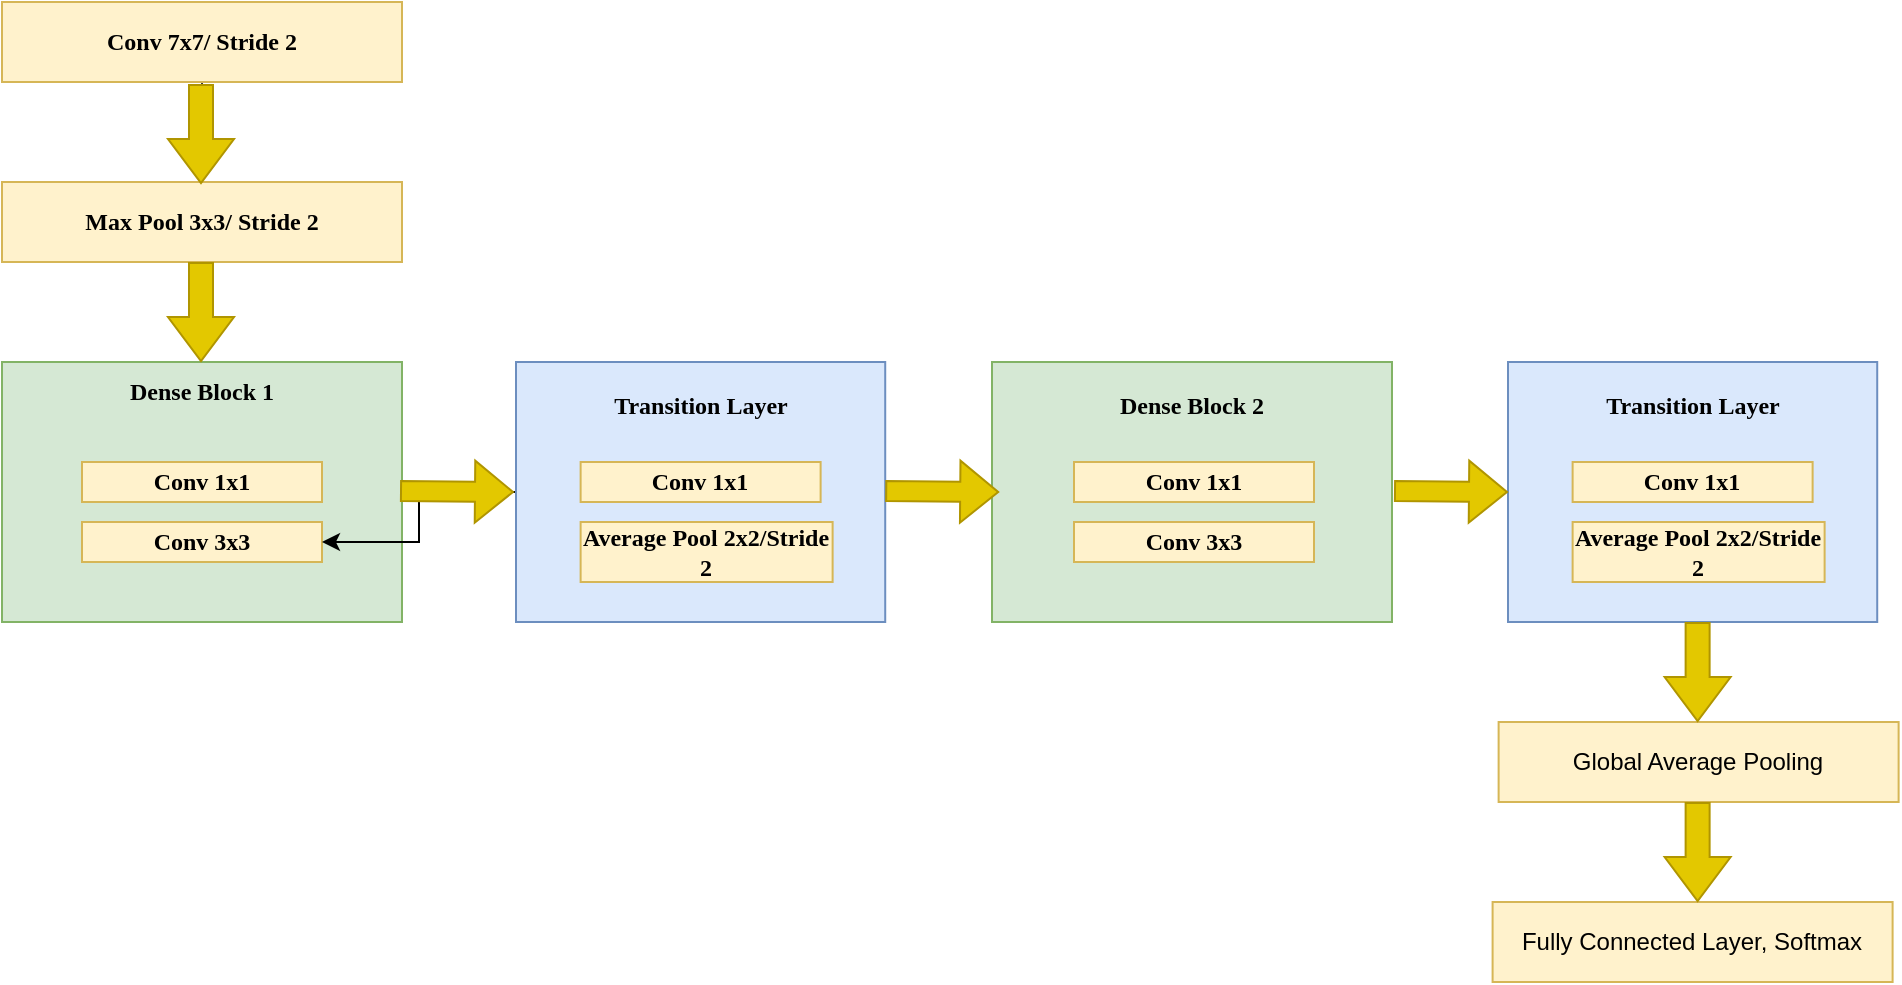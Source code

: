 <mxfile version="20.0.1" type="github">
  <diagram id="lazU5OvHfyAV0OO9t7CG" name="Page-1">
    <mxGraphModel dx="1422" dy="772" grid="1" gridSize="10" guides="1" tooltips="1" connect="1" arrows="1" fold="1" page="1" pageScale="1" pageWidth="1100" pageHeight="850" math="0" shadow="0">
      <root>
        <mxCell id="0" />
        <mxCell id="1" parent="0" />
        <mxCell id="tgbIbMeUaIrSX3RmPcg8-1" value="&lt;div align=&quot;center&quot;&gt;&lt;font face=&quot;Comic Sans MS&quot;&gt;&lt;b&gt;Dense Block 1&lt;/b&gt;&lt;/font&gt;&lt;/div&gt;&lt;div align=&quot;center&quot;&gt;&lt;font face=&quot;Comic Sans MS&quot;&gt;&lt;b&gt;&lt;br&gt;&lt;/b&gt;&lt;/font&gt;&lt;/div&gt;&lt;div align=&quot;center&quot;&gt;&lt;font face=&quot;Comic Sans MS&quot;&gt;&lt;b&gt;&lt;br&gt;&lt;/b&gt;&lt;/font&gt;&lt;/div&gt;&lt;div align=&quot;center&quot;&gt;&lt;font face=&quot;Comic Sans MS&quot;&gt;&lt;b&gt;&lt;br&gt;&lt;/b&gt;&lt;/font&gt;&lt;/div&gt;&lt;div align=&quot;center&quot;&gt;&lt;font face=&quot;Comic Sans MS&quot;&gt;&lt;b&gt;&lt;br&gt;&lt;/b&gt;&lt;/font&gt;&lt;/div&gt;&lt;div align=&quot;center&quot;&gt;&lt;font face=&quot;Comic Sans MS&quot;&gt;&lt;b&gt;&lt;br&gt;&lt;/b&gt;&lt;/font&gt;&lt;/div&gt;&lt;div align=&quot;center&quot;&gt;&lt;font face=&quot;Comic Sans MS&quot;&gt;&lt;b&gt;&lt;br&gt;&lt;/b&gt;&lt;/font&gt;&lt;/div&gt;&amp;nbsp;&amp;nbsp;&amp;nbsp;&amp;nbsp;&amp;nbsp;&amp;nbsp;&amp;nbsp;&amp;nbsp;&amp;nbsp;&amp;nbsp;&amp;nbsp;&amp;nbsp;&amp;nbsp;&amp;nbsp;&amp;nbsp;&amp;nbsp;&amp;nbsp;&amp;nbsp;&amp;nbsp;&amp;nbsp;&amp;nbsp;&amp;nbsp;&amp;nbsp;&amp;nbsp;&amp;nbsp;&amp;nbsp;&amp;nbsp;&amp;nbsp;&amp;nbsp;&amp;nbsp;&amp;nbsp;&amp;nbsp;&amp;nbsp;&amp;nbsp;&amp;nbsp;&amp;nbsp;&amp;nbsp;&amp;nbsp;&amp;nbsp;&amp;nbsp;&amp;nbsp;&amp;nbsp;&amp;nbsp;&amp;nbsp;&amp;nbsp;&amp;nbsp;&amp;nbsp;&amp;nbsp;&amp;nbsp;&amp;nbsp;&amp;nbsp;&amp;nbsp; " style="rounded=0;whiteSpace=wrap;html=1;fillColor=#d5e8d4;strokeColor=#82b366;shadow=0;sketch=0;glass=0;rotation=0;backgroundOutline=1;align=center;" vertex="1" parent="1">
          <mxGeometry x="10" y="370" width="200" height="130" as="geometry" />
        </mxCell>
        <mxCell id="tgbIbMeUaIrSX3RmPcg8-2" value="&lt;b&gt;&lt;font face=&quot;Comic Sans MS&quot;&gt;Conv 1x1&lt;/font&gt;&lt;/b&gt;" style="rounded=0;whiteSpace=wrap;html=1;fillColor=#fff2cc;strokeColor=#d6b656;" vertex="1" parent="1">
          <mxGeometry x="50" y="420" width="120" height="20" as="geometry" />
        </mxCell>
        <mxCell id="tgbIbMeUaIrSX3RmPcg8-3" value="&lt;b&gt;&lt;font face=&quot;Comic Sans MS&quot;&gt;Conv 3x3&lt;/font&gt;&lt;/b&gt;" style="rounded=0;whiteSpace=wrap;html=1;fillColor=#fff2cc;strokeColor=#d6b656;" vertex="1" parent="1">
          <mxGeometry x="50" y="450" width="120" height="20" as="geometry" />
        </mxCell>
        <mxCell id="tgbIbMeUaIrSX3RmPcg8-26" value="" style="edgeStyle=orthogonalEdgeStyle;rounded=0;orthogonalLoop=1;jettySize=auto;html=1;fontFamily=Comic Sans MS;" edge="1" parent="1" source="tgbIbMeUaIrSX3RmPcg8-10" target="tgbIbMeUaIrSX3RmPcg8-3">
          <mxGeometry relative="1" as="geometry" />
        </mxCell>
        <mxCell id="tgbIbMeUaIrSX3RmPcg8-10" value="&lt;blockquote&gt;&lt;b&gt;&lt;font face=&quot;Comic Sans MS&quot;&gt;Transition Layer&lt;br&gt;&lt;br&gt;&lt;br&gt;&lt;br&gt;&lt;br&gt;&lt;br&gt;&lt;br&gt;&lt;/font&gt;&lt;/b&gt;&lt;/blockquote&gt;" style="rounded=0;whiteSpace=wrap;html=1;fillColor=#dae8fc;strokeColor=#6c8ebf;shadow=0;sketch=0;glass=0;rotation=0;backgroundOutline=1;align=center;" vertex="1" parent="1">
          <mxGeometry x="267" y="370" width="184.61" height="130" as="geometry" />
        </mxCell>
        <mxCell id="tgbIbMeUaIrSX3RmPcg8-11" value="&lt;b&gt;&lt;font face=&quot;Comic Sans MS&quot;&gt;Conv 1x1&lt;/font&gt;&lt;/b&gt;" style="rounded=0;whiteSpace=wrap;html=1;fillColor=#fff2cc;strokeColor=#d6b656;" vertex="1" parent="1">
          <mxGeometry x="299.31" y="420" width="120" height="20" as="geometry" />
        </mxCell>
        <mxCell id="tgbIbMeUaIrSX3RmPcg8-12" value="&lt;b&gt;&lt;font face=&quot;Comic Sans MS&quot;&gt;Average Pool 2x2/Stride 2&lt;/font&gt;&lt;/b&gt;" style="rounded=0;whiteSpace=wrap;html=1;fillColor=#fff2cc;strokeColor=#d6b656;" vertex="1" parent="1">
          <mxGeometry x="299.31" y="450" width="126" height="30" as="geometry" />
        </mxCell>
        <mxCell id="tgbIbMeUaIrSX3RmPcg8-13" value="&lt;div align=&quot;center&quot;&gt;&lt;font face=&quot;Comic Sans MS&quot;&gt;&lt;b&gt;Dense Block 2&lt;br&gt;&lt;/b&gt;&lt;/font&gt;&lt;/div&gt;&lt;div align=&quot;center&quot;&gt;&lt;font face=&quot;Comic Sans MS&quot;&gt;&lt;b&gt;&lt;br&gt;&lt;/b&gt;&lt;/font&gt;&lt;/div&gt;&lt;div align=&quot;center&quot;&gt;&lt;font face=&quot;Comic Sans MS&quot;&gt;&lt;b&gt;&lt;br&gt;&lt;/b&gt;&lt;/font&gt;&lt;/div&gt;&lt;div align=&quot;center&quot;&gt;&lt;font face=&quot;Comic Sans MS&quot;&gt;&lt;b&gt;&lt;br&gt;&lt;/b&gt;&lt;/font&gt;&lt;/div&gt;&lt;div align=&quot;center&quot;&gt;&lt;font face=&quot;Comic Sans MS&quot;&gt;&lt;b&gt;&lt;br&gt;&lt;/b&gt;&lt;/font&gt;&lt;/div&gt;&lt;div align=&quot;center&quot;&gt;&lt;font face=&quot;Comic Sans MS&quot;&gt;&lt;b&gt;&lt;br&gt;&lt;/b&gt;&lt;/font&gt;&lt;/div&gt;&lt;div align=&quot;center&quot;&gt;&lt;font face=&quot;Comic Sans MS&quot;&gt;&lt;b&gt;&lt;br&gt;&lt;/b&gt;&lt;/font&gt;&lt;/div&gt;" style="rounded=0;whiteSpace=wrap;html=1;fillColor=#d5e8d4;strokeColor=#82b366;shadow=0;sketch=0;glass=0;rotation=0;backgroundOutline=1;align=center;" vertex="1" parent="1">
          <mxGeometry x="505" y="370" width="200" height="130" as="geometry" />
        </mxCell>
        <mxCell id="tgbIbMeUaIrSX3RmPcg8-14" value="&lt;b&gt;&lt;font face=&quot;Comic Sans MS&quot;&gt;Conv 1x1&lt;/font&gt;&lt;/b&gt;" style="rounded=0;whiteSpace=wrap;html=1;fillColor=#fff2cc;strokeColor=#d6b656;" vertex="1" parent="1">
          <mxGeometry x="546" y="420" width="120" height="20" as="geometry" />
        </mxCell>
        <mxCell id="tgbIbMeUaIrSX3RmPcg8-15" value="&lt;b&gt;&lt;font face=&quot;Comic Sans MS&quot;&gt;Conv 3x3&lt;/font&gt;&lt;/b&gt;" style="rounded=0;whiteSpace=wrap;html=1;fillColor=#fff2cc;strokeColor=#d6b656;" vertex="1" parent="1">
          <mxGeometry x="546" y="450" width="120" height="20" as="geometry" />
        </mxCell>
        <mxCell id="tgbIbMeUaIrSX3RmPcg8-16" value="&lt;blockquote&gt;&lt;b&gt;&lt;font face=&quot;Comic Sans MS&quot;&gt;Transition Layer&lt;br&gt;&lt;br&gt;&lt;br&gt;&lt;br&gt;&lt;br&gt;&lt;br&gt;&lt;br&gt;&lt;/font&gt;&lt;/b&gt;&lt;/blockquote&gt;" style="rounded=0;whiteSpace=wrap;html=1;fillColor=#dae8fc;strokeColor=#6c8ebf;shadow=0;sketch=0;glass=0;rotation=0;backgroundOutline=1;align=center;" vertex="1" parent="1">
          <mxGeometry x="763" y="370" width="184.61" height="130" as="geometry" />
        </mxCell>
        <mxCell id="tgbIbMeUaIrSX3RmPcg8-17" value="&lt;b&gt;&lt;font face=&quot;Comic Sans MS&quot;&gt;Conv 1x1&lt;/font&gt;&lt;/b&gt;" style="rounded=0;whiteSpace=wrap;html=1;fillColor=#fff2cc;strokeColor=#d6b656;" vertex="1" parent="1">
          <mxGeometry x="795.31" y="420" width="120" height="20" as="geometry" />
        </mxCell>
        <mxCell id="tgbIbMeUaIrSX3RmPcg8-18" value="&lt;b&gt;&lt;font face=&quot;Comic Sans MS&quot;&gt;Average Pool 2x2/Stride 2&lt;/font&gt;&lt;/b&gt;" style="rounded=0;whiteSpace=wrap;html=1;fillColor=#fff2cc;strokeColor=#d6b656;" vertex="1" parent="1">
          <mxGeometry x="795.31" y="450" width="126" height="30" as="geometry" />
        </mxCell>
        <mxCell id="tgbIbMeUaIrSX3RmPcg8-19" value="" style="shape=flexArrow;endArrow=classic;html=1;rounded=0;fontFamily=Comic Sans MS;fillColor=#e3c800;strokeColor=#B09500;" edge="1" parent="1">
          <mxGeometry width="50" height="50" relative="1" as="geometry">
            <mxPoint x="209" y="434.5" as="sourcePoint" />
            <mxPoint x="266" y="435" as="targetPoint" />
          </mxGeometry>
        </mxCell>
        <mxCell id="tgbIbMeUaIrSX3RmPcg8-20" value="" style="shape=flexArrow;endArrow=classic;html=1;rounded=0;fontFamily=Comic Sans MS;fillColor=#e3c800;strokeColor=#B09500;" edge="1" parent="1">
          <mxGeometry width="50" height="50" relative="1" as="geometry">
            <mxPoint x="451.61" y="434.5" as="sourcePoint" />
            <mxPoint x="508.61" y="435" as="targetPoint" />
          </mxGeometry>
        </mxCell>
        <mxCell id="tgbIbMeUaIrSX3RmPcg8-21" value="" style="shape=flexArrow;endArrow=classic;html=1;rounded=0;fontFamily=Comic Sans MS;fillColor=#e3c800;strokeColor=#B09500;" edge="1" parent="1">
          <mxGeometry width="50" height="50" relative="1" as="geometry">
            <mxPoint x="706.0" y="434.5" as="sourcePoint" />
            <mxPoint x="763.0" y="435" as="targetPoint" />
          </mxGeometry>
        </mxCell>
        <mxCell id="tgbIbMeUaIrSX3RmPcg8-36" value="" style="edgeStyle=orthogonalEdgeStyle;rounded=0;orthogonalLoop=1;jettySize=auto;html=1;fontFamily=Comic Sans MS;" edge="1" parent="1" source="tgbIbMeUaIrSX3RmPcg8-22" target="tgbIbMeUaIrSX3RmPcg8-25">
          <mxGeometry relative="1" as="geometry" />
        </mxCell>
        <mxCell id="tgbIbMeUaIrSX3RmPcg8-22" value="&lt;b&gt;&lt;font face=&quot;Comic Sans MS&quot;&gt;Max Pool 3x3/ Stride 2&lt;/font&gt;&lt;/b&gt;" style="rounded=0;whiteSpace=wrap;html=1;fillColor=#fff2cc;strokeColor=#d6b656;" vertex="1" parent="1">
          <mxGeometry x="10" y="280" width="200" height="40" as="geometry" />
        </mxCell>
        <mxCell id="tgbIbMeUaIrSX3RmPcg8-25" value="&lt;b&gt;&lt;font face=&quot;Comic Sans MS&quot;&gt;Conv 7x7/ Stride 2&lt;/font&gt;&lt;/b&gt;" style="rounded=0;whiteSpace=wrap;html=1;fillColor=#fff2cc;strokeColor=#d6b656;" vertex="1" parent="1">
          <mxGeometry x="10" y="190" width="200" height="40" as="geometry" />
        </mxCell>
        <mxCell id="tgbIbMeUaIrSX3RmPcg8-27" value="" style="shape=flexArrow;endArrow=classic;html=1;rounded=0;fontFamily=Comic Sans MS;fillColor=#e3c800;strokeColor=#B09500;width=12;endSize=6.98;" edge="1" parent="1">
          <mxGeometry width="50" height="50" relative="1" as="geometry">
            <mxPoint x="109.5" y="231" as="sourcePoint" />
            <mxPoint x="109.5" y="281" as="targetPoint" />
          </mxGeometry>
        </mxCell>
        <mxCell id="tgbIbMeUaIrSX3RmPcg8-29" value="" style="shape=flexArrow;endArrow=classic;html=1;rounded=0;fontFamily=Comic Sans MS;fillColor=#e3c800;strokeColor=#B09500;width=12;endSize=6.98;" edge="1" parent="1">
          <mxGeometry width="50" height="50" relative="1" as="geometry">
            <mxPoint x="109.5" y="320" as="sourcePoint" />
            <mxPoint x="109.5" y="370" as="targetPoint" />
          </mxGeometry>
        </mxCell>
        <mxCell id="tgbIbMeUaIrSX3RmPcg8-33" value="Global Average Pooling" style="rounded=0;whiteSpace=wrap;html=1;fillColor=#fff2cc;strokeColor=#d6b656;" vertex="1" parent="1">
          <mxGeometry x="758.31" y="550" width="200" height="40" as="geometry" />
        </mxCell>
        <mxCell id="tgbIbMeUaIrSX3RmPcg8-34" value="Fully Connected Layer, Softmax" style="rounded=0;whiteSpace=wrap;html=1;fillColor=#fff2cc;strokeColor=#d6b656;" vertex="1" parent="1">
          <mxGeometry x="755.3" y="640" width="200" height="40" as="geometry" />
        </mxCell>
        <mxCell id="tgbIbMeUaIrSX3RmPcg8-37" value="" style="shape=flexArrow;endArrow=classic;html=1;rounded=0;fontFamily=Comic Sans MS;fillColor=#e3c800;strokeColor=#B09500;width=12;endSize=6.98;" edge="1" parent="1">
          <mxGeometry width="50" height="50" relative="1" as="geometry">
            <mxPoint x="857.81" y="500" as="sourcePoint" />
            <mxPoint x="857.81" y="550" as="targetPoint" />
          </mxGeometry>
        </mxCell>
        <mxCell id="tgbIbMeUaIrSX3RmPcg8-38" value="" style="shape=flexArrow;endArrow=classic;html=1;rounded=0;fontFamily=Comic Sans MS;fillColor=#e3c800;strokeColor=#B09500;width=12;endSize=6.98;" edge="1" parent="1">
          <mxGeometry width="50" height="50" relative="1" as="geometry">
            <mxPoint x="857.81" y="590" as="sourcePoint" />
            <mxPoint x="857.81" y="640" as="targetPoint" />
          </mxGeometry>
        </mxCell>
      </root>
    </mxGraphModel>
  </diagram>
</mxfile>
